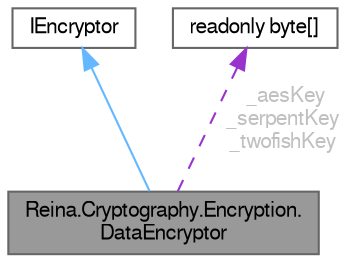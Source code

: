 digraph "Reina.Cryptography.Encryption.DataEncryptor"
{
 // LATEX_PDF_SIZE
  bgcolor="transparent";
  edge [fontname=FreeSans,fontsize=10,labelfontname=FreeSans,labelfontsize=10];
  node [fontname=FreeSans,fontsize=10,shape=box,height=0.2,width=0.4];
  Node1 [id="Node000001",label="Reina.Cryptography.Encryption.\lDataEncryptor",height=0.2,width=0.4,color="gray40", fillcolor="grey60", style="filled", fontcolor="black",tooltip="Implements encryption operations using a cascading triple-layered technique with Twofish,..."];
  Node2 -> Node1 [id="edge1_Node000001_Node000002",dir="back",color="steelblue1",style="solid",tooltip=" "];
  Node2 [id="Node000002",label="IEncryptor",height=0.2,width=0.4,color="gray40", fillcolor="white", style="filled",URL="$interface_reina_1_1_cryptography_1_1_interfaces_1_1_i_encryptor.html",tooltip="Defines the contract for the DataEncryptor class that implements data encryption."];
  Node3 -> Node1 [id="edge2_Node000001_Node000003",dir="back",color="darkorchid3",style="dashed",tooltip=" ",label=" _aesKey\n_serpentKey\n_twofishKey",fontcolor="grey" ];
  Node3 [id="Node000003",label="readonly byte[]",height=0.2,width=0.4,color="gray40", fillcolor="white", style="filled",tooltip=" "];
}
